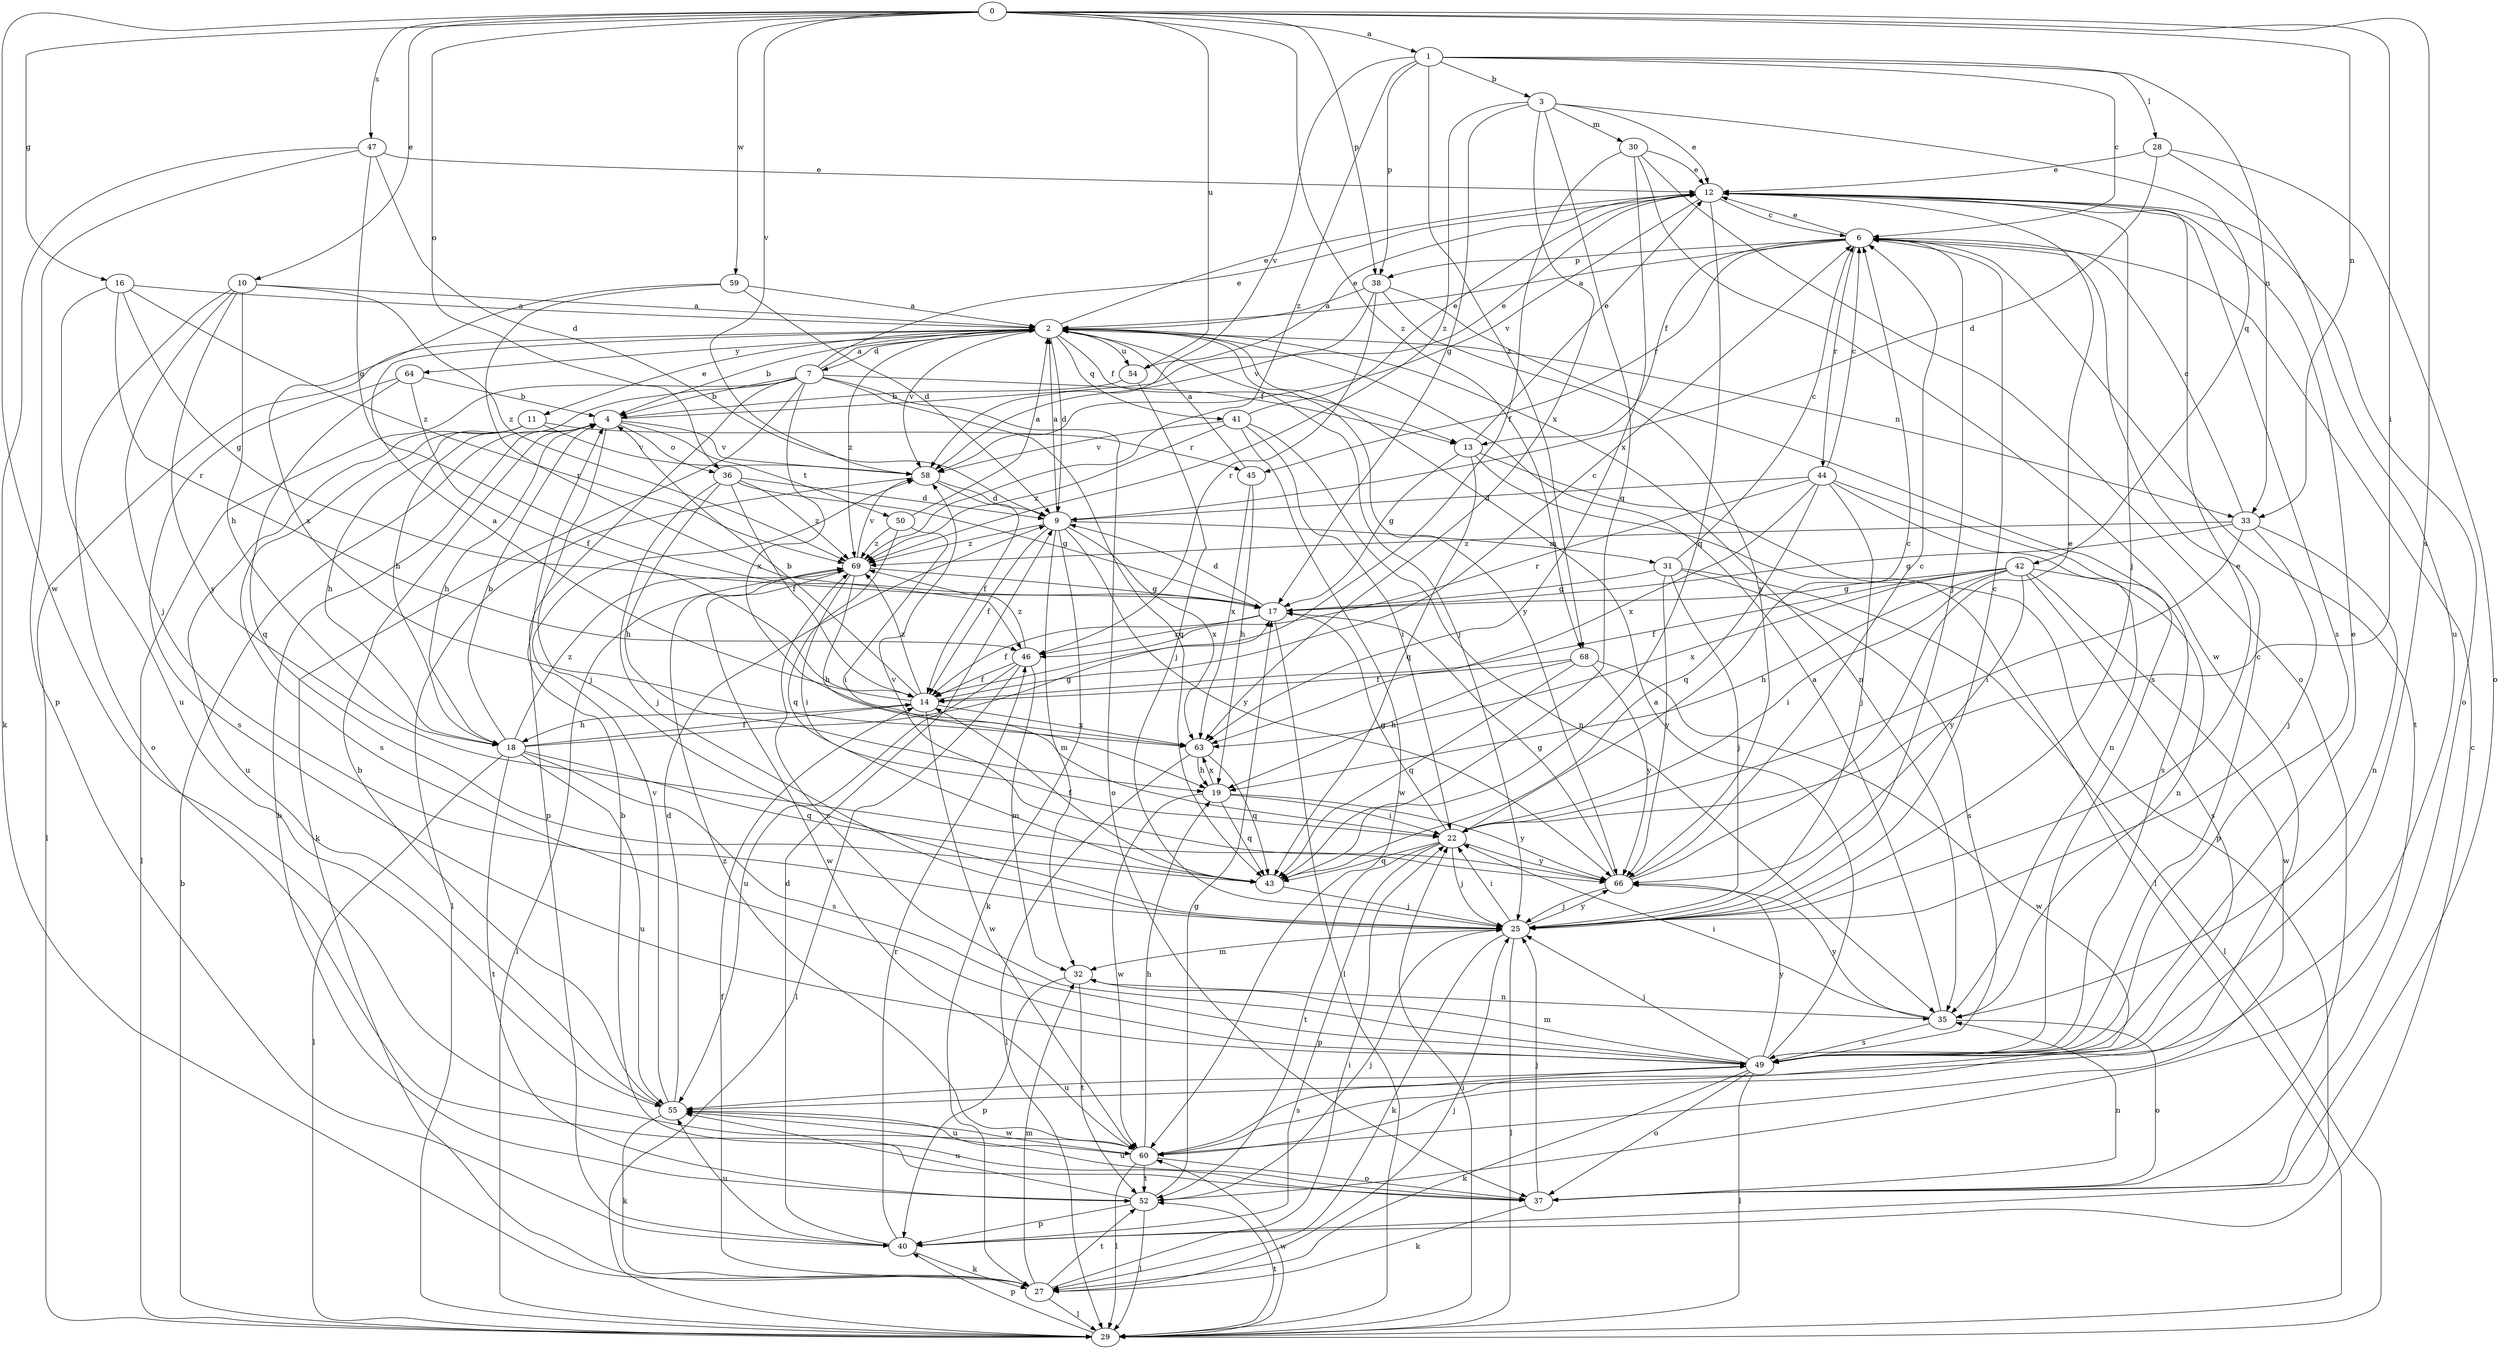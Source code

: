 strict digraph  {
0;
1;
2;
3;
4;
6;
7;
9;
10;
11;
12;
13;
14;
16;
17;
18;
19;
22;
25;
27;
28;
29;
30;
31;
32;
33;
35;
36;
37;
38;
40;
41;
42;
43;
44;
45;
46;
47;
49;
50;
52;
54;
55;
58;
59;
60;
63;
64;
66;
68;
69;
0 -> 1  [label=a];
0 -> 10  [label=e];
0 -> 16  [label=g];
0 -> 22  [label=i];
0 -> 33  [label=n];
0 -> 36  [label=o];
0 -> 38  [label=p];
0 -> 47  [label=s];
0 -> 49  [label=s];
0 -> 54  [label=u];
0 -> 58  [label=v];
0 -> 59  [label=w];
0 -> 60  [label=w];
0 -> 68  [label=z];
1 -> 3  [label=b];
1 -> 6  [label=c];
1 -> 28  [label=l];
1 -> 33  [label=n];
1 -> 38  [label=p];
1 -> 58  [label=v];
1 -> 68  [label=z];
1 -> 69  [label=z];
2 -> 4  [label=b];
2 -> 7  [label=d];
2 -> 9  [label=d];
2 -> 11  [label=e];
2 -> 12  [label=e];
2 -> 13  [label=f];
2 -> 25  [label=j];
2 -> 29  [label=l];
2 -> 33  [label=n];
2 -> 35  [label=n];
2 -> 41  [label=q];
2 -> 54  [label=u];
2 -> 58  [label=v];
2 -> 64  [label=y];
2 -> 66  [label=y];
2 -> 69  [label=z];
3 -> 12  [label=e];
3 -> 17  [label=g];
3 -> 30  [label=m];
3 -> 42  [label=q];
3 -> 43  [label=q];
3 -> 63  [label=x];
3 -> 69  [label=z];
4 -> 12  [label=e];
4 -> 18  [label=h];
4 -> 25  [label=j];
4 -> 36  [label=o];
4 -> 50  [label=t];
4 -> 58  [label=v];
6 -> 2  [label=a];
6 -> 12  [label=e];
6 -> 13  [label=f];
6 -> 25  [label=j];
6 -> 38  [label=p];
6 -> 44  [label=r];
6 -> 45  [label=r];
6 -> 52  [label=t];
7 -> 2  [label=a];
7 -> 4  [label=b];
7 -> 12  [label=e];
7 -> 13  [label=f];
7 -> 18  [label=h];
7 -> 27  [label=k];
7 -> 29  [label=l];
7 -> 37  [label=o];
7 -> 40  [label=p];
7 -> 43  [label=q];
7 -> 63  [label=x];
9 -> 2  [label=a];
9 -> 14  [label=f];
9 -> 27  [label=k];
9 -> 31  [label=m];
9 -> 32  [label=m];
9 -> 63  [label=x];
9 -> 66  [label=y];
9 -> 69  [label=z];
10 -> 2  [label=a];
10 -> 18  [label=h];
10 -> 25  [label=j];
10 -> 37  [label=o];
10 -> 66  [label=y];
10 -> 69  [label=z];
11 -> 18  [label=h];
11 -> 45  [label=r];
11 -> 49  [label=s];
11 -> 55  [label=u];
11 -> 58  [label=v];
12 -> 6  [label=c];
12 -> 25  [label=j];
12 -> 37  [label=o];
12 -> 43  [label=q];
12 -> 49  [label=s];
12 -> 58  [label=v];
13 -> 12  [label=e];
13 -> 17  [label=g];
13 -> 29  [label=l];
13 -> 40  [label=p];
13 -> 43  [label=q];
14 -> 2  [label=a];
14 -> 4  [label=b];
14 -> 6  [label=c];
14 -> 18  [label=h];
14 -> 60  [label=w];
14 -> 63  [label=x];
14 -> 69  [label=z];
16 -> 2  [label=a];
16 -> 17  [label=g];
16 -> 46  [label=r];
16 -> 55  [label=u];
16 -> 69  [label=z];
17 -> 9  [label=d];
17 -> 14  [label=f];
17 -> 29  [label=l];
17 -> 46  [label=r];
18 -> 4  [label=b];
18 -> 14  [label=f];
18 -> 17  [label=g];
18 -> 29  [label=l];
18 -> 43  [label=q];
18 -> 49  [label=s];
18 -> 52  [label=t];
18 -> 55  [label=u];
18 -> 69  [label=z];
19 -> 22  [label=i];
19 -> 43  [label=q];
19 -> 60  [label=w];
19 -> 63  [label=x];
19 -> 66  [label=y];
22 -> 6  [label=c];
22 -> 17  [label=g];
22 -> 25  [label=j];
22 -> 40  [label=p];
22 -> 43  [label=q];
22 -> 52  [label=t];
22 -> 66  [label=y];
25 -> 6  [label=c];
25 -> 12  [label=e];
25 -> 22  [label=i];
25 -> 27  [label=k];
25 -> 29  [label=l];
25 -> 32  [label=m];
25 -> 66  [label=y];
27 -> 14  [label=f];
27 -> 22  [label=i];
27 -> 25  [label=j];
27 -> 29  [label=l];
27 -> 32  [label=m];
27 -> 52  [label=t];
28 -> 9  [label=d];
28 -> 12  [label=e];
28 -> 37  [label=o];
28 -> 55  [label=u];
29 -> 4  [label=b];
29 -> 22  [label=i];
29 -> 40  [label=p];
29 -> 52  [label=t];
29 -> 60  [label=w];
30 -> 12  [label=e];
30 -> 14  [label=f];
30 -> 37  [label=o];
30 -> 60  [label=w];
30 -> 63  [label=x];
31 -> 6  [label=c];
31 -> 17  [label=g];
31 -> 25  [label=j];
31 -> 29  [label=l];
31 -> 49  [label=s];
31 -> 66  [label=y];
32 -> 35  [label=n];
32 -> 40  [label=p];
32 -> 52  [label=t];
33 -> 6  [label=c];
33 -> 17  [label=g];
33 -> 22  [label=i];
33 -> 25  [label=j];
33 -> 35  [label=n];
33 -> 69  [label=z];
35 -> 2  [label=a];
35 -> 22  [label=i];
35 -> 37  [label=o];
35 -> 49  [label=s];
35 -> 66  [label=y];
36 -> 9  [label=d];
36 -> 14  [label=f];
36 -> 17  [label=g];
36 -> 19  [label=h];
36 -> 25  [label=j];
36 -> 69  [label=z];
37 -> 4  [label=b];
37 -> 25  [label=j];
37 -> 27  [label=k];
37 -> 35  [label=n];
37 -> 55  [label=u];
38 -> 2  [label=a];
38 -> 46  [label=r];
38 -> 49  [label=s];
38 -> 58  [label=v];
38 -> 66  [label=y];
40 -> 6  [label=c];
40 -> 9  [label=d];
40 -> 27  [label=k];
40 -> 46  [label=r];
40 -> 55  [label=u];
41 -> 12  [label=e];
41 -> 22  [label=i];
41 -> 35  [label=n];
41 -> 58  [label=v];
41 -> 60  [label=w];
41 -> 69  [label=z];
42 -> 14  [label=f];
42 -> 17  [label=g];
42 -> 19  [label=h];
42 -> 22  [label=i];
42 -> 35  [label=n];
42 -> 49  [label=s];
42 -> 60  [label=w];
42 -> 63  [label=x];
42 -> 66  [label=y];
43 -> 14  [label=f];
43 -> 25  [label=j];
44 -> 6  [label=c];
44 -> 9  [label=d];
44 -> 25  [label=j];
44 -> 35  [label=n];
44 -> 43  [label=q];
44 -> 46  [label=r];
44 -> 49  [label=s];
44 -> 63  [label=x];
45 -> 2  [label=a];
45 -> 19  [label=h];
45 -> 63  [label=x];
46 -> 14  [label=f];
46 -> 29  [label=l];
46 -> 32  [label=m];
46 -> 55  [label=u];
46 -> 69  [label=z];
47 -> 9  [label=d];
47 -> 12  [label=e];
47 -> 17  [label=g];
47 -> 27  [label=k];
47 -> 40  [label=p];
49 -> 2  [label=a];
49 -> 6  [label=c];
49 -> 12  [label=e];
49 -> 25  [label=j];
49 -> 27  [label=k];
49 -> 29  [label=l];
49 -> 32  [label=m];
49 -> 37  [label=o];
49 -> 55  [label=u];
49 -> 66  [label=y];
49 -> 69  [label=z];
50 -> 2  [label=a];
50 -> 22  [label=i];
50 -> 43  [label=q];
50 -> 69  [label=z];
52 -> 4  [label=b];
52 -> 17  [label=g];
52 -> 25  [label=j];
52 -> 29  [label=l];
52 -> 40  [label=p];
52 -> 55  [label=u];
54 -> 4  [label=b];
54 -> 12  [label=e];
54 -> 25  [label=j];
55 -> 4  [label=b];
55 -> 9  [label=d];
55 -> 27  [label=k];
55 -> 58  [label=v];
55 -> 60  [label=w];
58 -> 9  [label=d];
58 -> 14  [label=f];
58 -> 29  [label=l];
59 -> 2  [label=a];
59 -> 9  [label=d];
59 -> 46  [label=r];
59 -> 63  [label=x];
60 -> 19  [label=h];
60 -> 29  [label=l];
60 -> 37  [label=o];
60 -> 49  [label=s];
60 -> 52  [label=t];
60 -> 55  [label=u];
60 -> 69  [label=z];
63 -> 19  [label=h];
63 -> 29  [label=l];
63 -> 43  [label=q];
64 -> 4  [label=b];
64 -> 14  [label=f];
64 -> 43  [label=q];
64 -> 49  [label=s];
66 -> 6  [label=c];
66 -> 12  [label=e];
66 -> 17  [label=g];
66 -> 25  [label=j];
66 -> 58  [label=v];
68 -> 14  [label=f];
68 -> 19  [label=h];
68 -> 43  [label=q];
68 -> 60  [label=w];
68 -> 66  [label=y];
69 -> 17  [label=g];
69 -> 19  [label=h];
69 -> 22  [label=i];
69 -> 29  [label=l];
69 -> 58  [label=v];
69 -> 60  [label=w];
}
